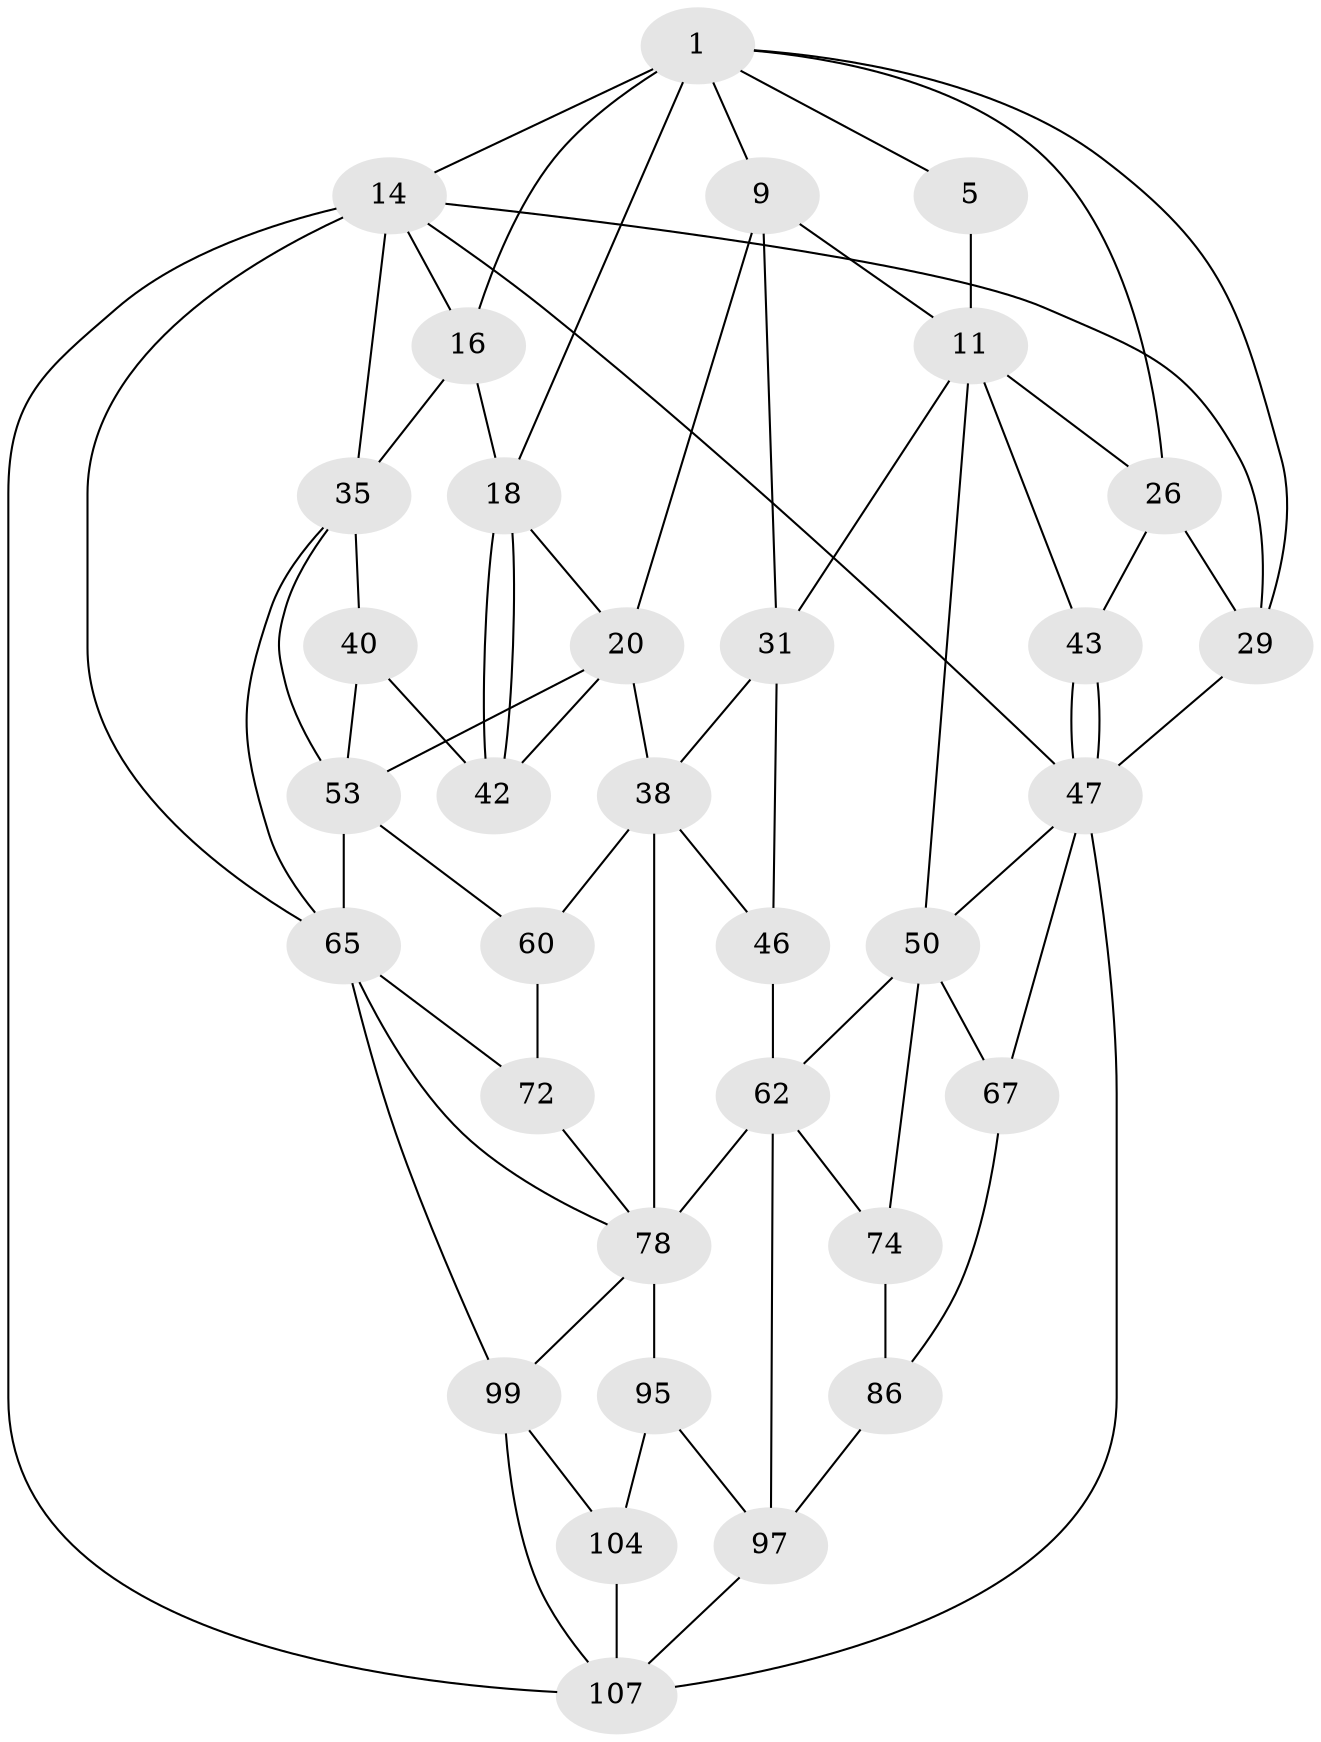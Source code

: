// original degree distribution, {3: 0.026785714285714284, 5: 0.5089285714285714, 4: 0.23214285714285715, 6: 0.23214285714285715}
// Generated by graph-tools (version 1.1) at 2025/21/03/04/25 18:21:30]
// undirected, 33 vertices, 72 edges
graph export_dot {
graph [start="1"]
  node [color=gray90,style=filled];
  1 [pos="+0.34500065327905943+0",super="+7+2"];
  5 [pos="+0.2533316371571545+0.039494821761120666",super="+22+6"];
  9 [pos="+0.5609737658725396+0.047909372698391905",super="+21+10"];
  11 [pos="+0.4466283240080299+0.14071014378425176",super="+23"];
  14 [pos="+1+0",super="+15+81+27"];
  16 [pos="+0.9471289041038662+0.10588558111836088",super="+17"];
  18 [pos="+0.7590749084087431+0.1790371294507113",super="+19"];
  20 [pos="+0.6611393715692482+0.27140751981476563",super="+37"];
  26 [pos="+0.1384689053941873+0.15759822143790372",super="+28"];
  29 [pos="+0+0.1716014704040076",super="+45"];
  31 [pos="+0.4594530873153642+0.2321492385611852",super="+32+39"];
  35 [pos="+1+0.2957238533156901",super="+36+49"];
  38 [pos="+0.6065453828951661+0.31446713278445554",super="+57"];
  40 [pos="+0.9465558157283472+0.28833389646435037",super="+41"];
  42 [pos="+0.8538973467608973+0.3053117113643783"];
  43 [pos="+0.07728456395115144+0.30549398124706534"];
  46 [pos="+0.5201180578818284+0.3579480968571624",super="+59"];
  47 [pos="+0.06978210201375697+0.392076927373324",super="+52+48"];
  50 [pos="+0.28765466664880535+0.4158837967732339",super="+51"];
  53 [pos="+0.8306074197608445+0.43768289348547845",super="+56+54"];
  60 [pos="+0.7302505183726387+0.4904079524955924",super="+61"];
  62 [pos="+0.41746805143564036+0.5108386395356665",super="+63"];
  65 [pos="+1+0.592660963284642",super="+82+66"];
  67 [pos="+0.025133871531170523+0.5874867425678298",super="+68"];
  72 [pos="+0.8580815657756917+0.6324735139907066",super="+73"];
  74 [pos="+0.21512948861949388+0.5960851759371769",super="+88+75"];
  78 [pos="+0.6971786954307664+0.6797964589528569",super="+93+79"];
  86 [pos="+0+0.7956845619270058"];
  95 [pos="+0.6942333240278452+0.8181824623684908",super="+103+96"];
  97 [pos="+0.33963563333945146+0.8474798313214594",super="+98+102"];
  99 [pos="+0.8919794201272642+0.8399160771291",super="+109+100"];
  104 [pos="+0.7547404035100032+0.8767406538018685",super="+105"];
  107 [pos="+1+1",super="+108+110"];
  1 -- 16;
  1 -- 18;
  1 -- 9;
  1 -- 14 [weight=2];
  1 -- 5;
  1 -- 26;
  1 -- 29;
  5 -- 11 [weight=2];
  9 -- 20;
  9 -- 31;
  9 -- 11;
  11 -- 50;
  11 -- 43;
  11 -- 26;
  11 -- 31;
  14 -- 107;
  14 -- 29;
  14 -- 16;
  14 -- 65 [weight=2];
  14 -- 35;
  14 -- 47 [weight=2];
  16 -- 18;
  16 -- 35;
  18 -- 42;
  18 -- 42;
  18 -- 20;
  20 -- 42;
  20 -- 53;
  20 -- 38;
  26 -- 43;
  26 -- 29;
  29 -- 47;
  31 -- 46 [weight=2];
  31 -- 38;
  35 -- 40 [weight=2];
  35 -- 53;
  35 -- 65;
  38 -- 46;
  38 -- 60;
  38 -- 78 [weight=2];
  40 -- 42;
  40 -- 53;
  43 -- 47;
  43 -- 47;
  46 -- 62;
  47 -- 50;
  47 -- 67 [weight=2];
  47 -- 107;
  50 -- 67;
  50 -- 62;
  50 -- 74;
  53 -- 60;
  53 -- 65;
  60 -- 72;
  62 -- 97;
  62 -- 74 [weight=2];
  62 -- 78 [weight=2];
  65 -- 99;
  65 -- 72 [weight=2];
  65 -- 78;
  67 -- 86;
  72 -- 78;
  74 -- 86;
  78 -- 99;
  78 -- 95 [weight=2];
  86 -- 97;
  95 -- 97;
  95 -- 104;
  97 -- 107 [weight=2];
  99 -- 104 [weight=2];
  99 -- 107;
  104 -- 107 [weight=2];
}

